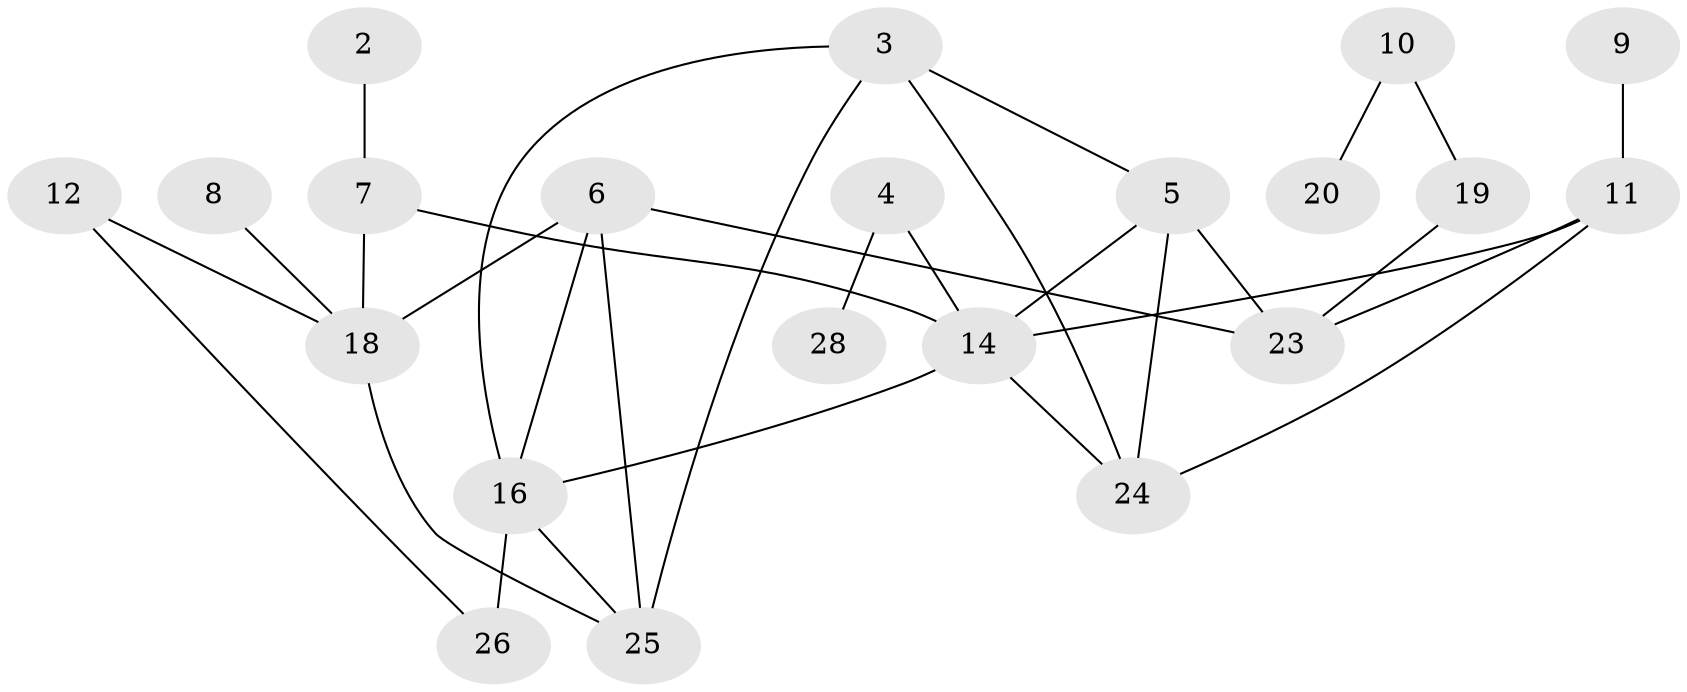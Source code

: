 // original degree distribution, {0: 0.08928571428571429, 1: 0.25, 2: 0.26785714285714285, 3: 0.23214285714285715, 6: 0.017857142857142856, 4: 0.08928571428571429, 5: 0.05357142857142857}
// Generated by graph-tools (version 1.1) at 2025/33/03/09/25 02:33:29]
// undirected, 21 vertices, 31 edges
graph export_dot {
graph [start="1"]
  node [color=gray90,style=filled];
  2;
  3;
  4;
  5;
  6;
  7;
  8;
  9;
  10;
  11;
  12;
  14;
  16;
  18;
  19;
  20;
  23;
  24;
  25;
  26;
  28;
  2 -- 7 [weight=1.0];
  3 -- 5 [weight=1.0];
  3 -- 16 [weight=1.0];
  3 -- 24 [weight=1.0];
  3 -- 25 [weight=1.0];
  4 -- 14 [weight=1.0];
  4 -- 28 [weight=1.0];
  5 -- 14 [weight=1.0];
  5 -- 23 [weight=3.0];
  5 -- 24 [weight=1.0];
  6 -- 16 [weight=1.0];
  6 -- 18 [weight=1.0];
  6 -- 23 [weight=1.0];
  6 -- 25 [weight=1.0];
  7 -- 14 [weight=1.0];
  7 -- 18 [weight=1.0];
  8 -- 18 [weight=1.0];
  9 -- 11 [weight=1.0];
  10 -- 19 [weight=1.0];
  10 -- 20 [weight=1.0];
  11 -- 14 [weight=1.0];
  11 -- 23 [weight=1.0];
  11 -- 24 [weight=1.0];
  12 -- 18 [weight=1.0];
  12 -- 26 [weight=1.0];
  14 -- 16 [weight=2.0];
  14 -- 24 [weight=1.0];
  16 -- 25 [weight=1.0];
  16 -- 26 [weight=3.0];
  18 -- 25 [weight=1.0];
  19 -- 23 [weight=1.0];
}
